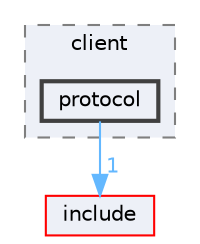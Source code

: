 digraph "src/nexilisc/client/protocol"
{
 // LATEX_PDF_SIZE
  bgcolor="transparent";
  edge [fontname=Helvetica,fontsize=10,labelfontname=Helvetica,labelfontsize=10];
  node [fontname=Helvetica,fontsize=10,shape=box,height=0.2,width=0.4];
  compound=true
  subgraph clusterdir_ae345cc89dad5bc42cdc710bf4851feb {
    graph [ bgcolor="#edf0f7", pencolor="grey50", label="client", fontname=Helvetica,fontsize=10 style="filled,dashed", URL="dir_ae345cc89dad5bc42cdc710bf4851feb.html",tooltip=""]
  dir_319da01c1c3f847a0e7152422beeaaa9 [label="protocol", fillcolor="#edf0f7", color="grey25", style="filled,bold", URL="dir_319da01c1c3f847a0e7152422beeaaa9.html",tooltip=""];
  }
  dir_d44c64559bbebec7f509842c48db8b23 [label="include", fillcolor="#edf0f7", color="red", style="filled", URL="dir_d44c64559bbebec7f509842c48db8b23.html",tooltip=""];
  dir_319da01c1c3f847a0e7152422beeaaa9->dir_d44c64559bbebec7f509842c48db8b23 [headlabel="1", labeldistance=1.5 headhref="dir_000031_000013.html" href="dir_000031_000013.html" color="steelblue1" fontcolor="steelblue1"];
}
